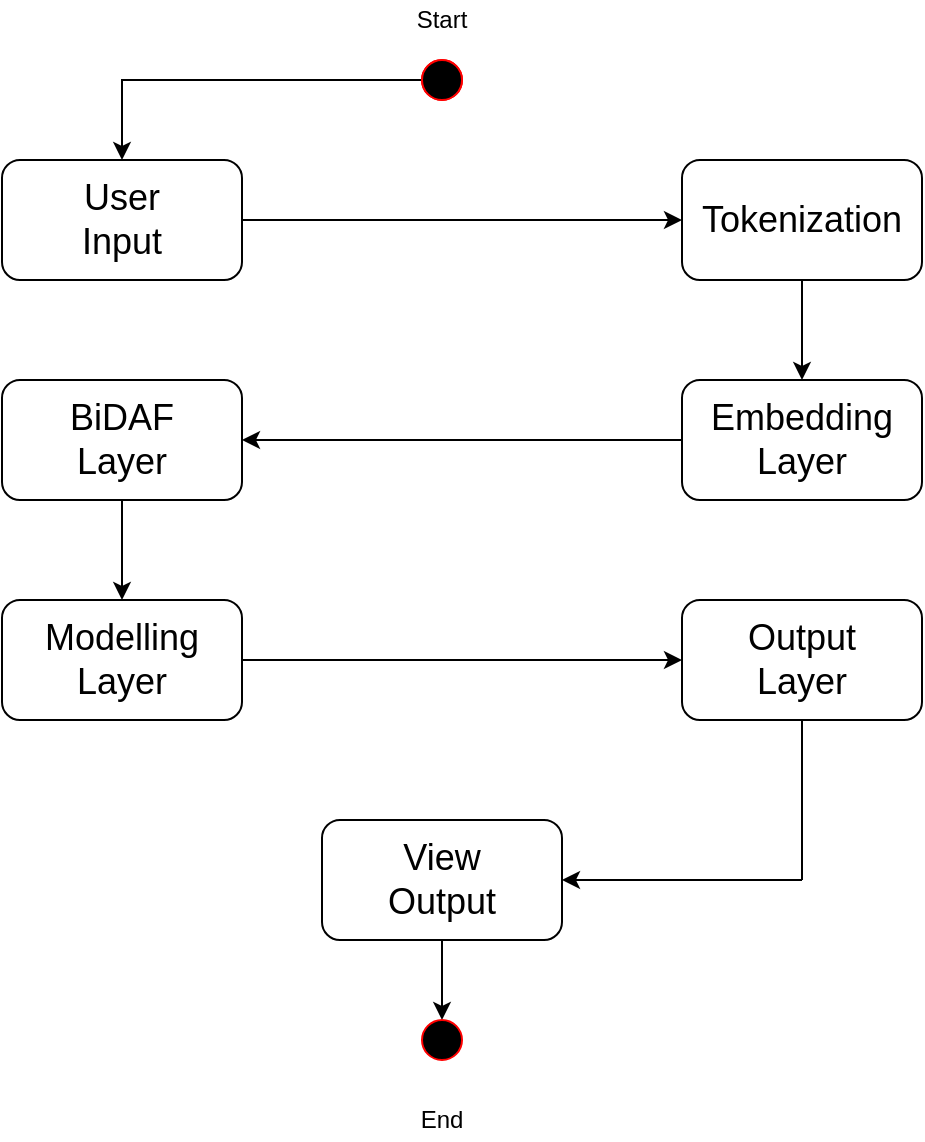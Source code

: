 <mxfile version="13.8.0" type="github">
  <diagram id="C5RBs43oDa-KdzZeNtuy" name="Page-1">
    <mxGraphModel dx="868" dy="479" grid="1" gridSize="10" guides="1" tooltips="1" connect="1" arrows="1" fold="1" page="1" pageScale="1" pageWidth="827" pageHeight="1169" math="0" shadow="0">
      <root>
        <mxCell id="WIyWlLk6GJQsqaUBKTNV-0" />
        <mxCell id="WIyWlLk6GJQsqaUBKTNV-1" parent="WIyWlLk6GJQsqaUBKTNV-0" />
        <mxCell id="WIyWlLk6GJQsqaUBKTNV-2" value="" style="rounded=0;html=1;jettySize=auto;orthogonalLoop=1;fontSize=11;endArrow=block;endFill=0;endSize=8;strokeWidth=1;shadow=0;labelBackgroundColor=none;edgeStyle=orthogonalEdgeStyle;" parent="WIyWlLk6GJQsqaUBKTNV-1" source="WIyWlLk6GJQsqaUBKTNV-3" edge="1">
          <mxGeometry relative="1" as="geometry">
            <mxPoint x="220" y="170" as="targetPoint" />
          </mxGeometry>
        </mxCell>
        <mxCell id="WIyWlLk6GJQsqaUBKTNV-4" value="Yes" style="rounded=0;html=1;jettySize=auto;orthogonalLoop=1;fontSize=11;endArrow=block;endFill=0;endSize=8;strokeWidth=1;shadow=0;labelBackgroundColor=none;edgeStyle=orthogonalEdgeStyle;" parent="WIyWlLk6GJQsqaUBKTNV-1" target="WIyWlLk6GJQsqaUBKTNV-10" edge="1">
          <mxGeometry y="20" relative="1" as="geometry">
            <mxPoint as="offset" />
            <mxPoint x="220" y="250" as="sourcePoint" />
          </mxGeometry>
        </mxCell>
        <mxCell id="WIyWlLk6GJQsqaUBKTNV-5" value="No" style="edgeStyle=orthogonalEdgeStyle;rounded=0;html=1;jettySize=auto;orthogonalLoop=1;fontSize=11;endArrow=block;endFill=0;endSize=8;strokeWidth=1;shadow=0;labelBackgroundColor=none;" parent="WIyWlLk6GJQsqaUBKTNV-1" target="WIyWlLk6GJQsqaUBKTNV-7" edge="1">
          <mxGeometry y="10" relative="1" as="geometry">
            <mxPoint as="offset" />
            <mxPoint x="270" y="210" as="sourcePoint" />
          </mxGeometry>
        </mxCell>
        <mxCell id="WIyWlLk6GJQsqaUBKTNV-8" value="No" style="rounded=0;html=1;jettySize=auto;orthogonalLoop=1;fontSize=11;endArrow=block;endFill=0;endSize=8;strokeWidth=1;shadow=0;labelBackgroundColor=none;edgeStyle=orthogonalEdgeStyle;" parent="WIyWlLk6GJQsqaUBKTNV-1" target="WIyWlLk6GJQsqaUBKTNV-11" edge="1">
          <mxGeometry x="0.333" y="20" relative="1" as="geometry">
            <mxPoint as="offset" />
            <mxPoint x="220" y="370" as="sourcePoint" />
          </mxGeometry>
        </mxCell>
        <mxCell id="WIyWlLk6GJQsqaUBKTNV-9" value="Yes" style="edgeStyle=orthogonalEdgeStyle;rounded=0;html=1;jettySize=auto;orthogonalLoop=1;fontSize=11;endArrow=block;endFill=0;endSize=8;strokeWidth=1;shadow=0;labelBackgroundColor=none;" parent="WIyWlLk6GJQsqaUBKTNV-1" source="WIyWlLk6GJQsqaUBKTNV-10" edge="1">
          <mxGeometry y="10" relative="1" as="geometry">
            <mxPoint as="offset" />
            <mxPoint x="320" y="330" as="targetPoint" />
          </mxGeometry>
        </mxCell>
        <mxCell id="VWoOJREZ6V2Mfv815Pgd-11" style="edgeStyle=orthogonalEdgeStyle;rounded=0;orthogonalLoop=1;jettySize=auto;html=1;entryX=0.5;entryY=0;entryDx=0;entryDy=0;fillColor=#3333FF;" edge="1" parent="WIyWlLk6GJQsqaUBKTNV-1" source="VWoOJREZ6V2Mfv815Pgd-0" target="VWoOJREZ6V2Mfv815Pgd-8">
          <mxGeometry relative="1" as="geometry" />
        </mxCell>
        <mxCell id="VWoOJREZ6V2Mfv815Pgd-0" value="" style="ellipse;whiteSpace=wrap;html=1;aspect=fixed;fillColor=#000000;strokeColor=#FF0000;" vertex="1" parent="WIyWlLk6GJQsqaUBKTNV-1">
          <mxGeometry x="390" y="120" width="20" height="20" as="geometry" />
        </mxCell>
        <mxCell id="VWoOJREZ6V2Mfv815Pgd-13" style="edgeStyle=orthogonalEdgeStyle;rounded=0;orthogonalLoop=1;jettySize=auto;html=1;entryX=0.5;entryY=0;entryDx=0;entryDy=0;fillColor=#3333FF;" edge="1" parent="WIyWlLk6GJQsqaUBKTNV-1" source="VWoOJREZ6V2Mfv815Pgd-2" target="VWoOJREZ6V2Mfv815Pgd-4">
          <mxGeometry relative="1" as="geometry" />
        </mxCell>
        <mxCell id="VWoOJREZ6V2Mfv815Pgd-2" value="&lt;font style=&quot;font-size: 18px&quot;&gt;Tokenization&lt;/font&gt;" style="rounded=1;whiteSpace=wrap;html=1;fillColor=#FFFFFF;" vertex="1" parent="WIyWlLk6GJQsqaUBKTNV-1">
          <mxGeometry x="520" y="170" width="120" height="60" as="geometry" />
        </mxCell>
        <mxCell id="VWoOJREZ6V2Mfv815Pgd-14" style="edgeStyle=orthogonalEdgeStyle;rounded=0;orthogonalLoop=1;jettySize=auto;html=1;entryX=1;entryY=0.5;entryDx=0;entryDy=0;fillColor=#3333FF;" edge="1" parent="WIyWlLk6GJQsqaUBKTNV-1" source="VWoOJREZ6V2Mfv815Pgd-4" target="VWoOJREZ6V2Mfv815Pgd-5">
          <mxGeometry relative="1" as="geometry" />
        </mxCell>
        <mxCell id="VWoOJREZ6V2Mfv815Pgd-4" value="&lt;div&gt;&lt;font style=&quot;font-size: 18px&quot;&gt;Embedding&lt;/font&gt;&lt;/div&gt;&lt;div&gt;&lt;font style=&quot;font-size: 18px&quot;&gt;Layer&lt;/font&gt;&lt;br&gt;&lt;/div&gt;" style="rounded=1;whiteSpace=wrap;html=1;strokeColor=#000000;fillColor=#FFFFFF;" vertex="1" parent="WIyWlLk6GJQsqaUBKTNV-1">
          <mxGeometry x="520" y="280" width="120" height="60" as="geometry" />
        </mxCell>
        <mxCell id="VWoOJREZ6V2Mfv815Pgd-15" style="edgeStyle=orthogonalEdgeStyle;rounded=0;orthogonalLoop=1;jettySize=auto;html=1;entryX=0.5;entryY=0;entryDx=0;entryDy=0;fillColor=#3333FF;" edge="1" parent="WIyWlLk6GJQsqaUBKTNV-1" source="VWoOJREZ6V2Mfv815Pgd-5" target="VWoOJREZ6V2Mfv815Pgd-6">
          <mxGeometry relative="1" as="geometry" />
        </mxCell>
        <mxCell id="VWoOJREZ6V2Mfv815Pgd-5" value="&lt;div&gt;&lt;font style=&quot;font-size: 18px&quot;&gt;BiDAF&lt;/font&gt;&lt;/div&gt;&lt;div&gt;&lt;font style=&quot;font-size: 18px&quot;&gt;Layer&lt;/font&gt;&lt;br&gt;&lt;/div&gt;" style="rounded=1;whiteSpace=wrap;html=1;strokeColor=#000000;fillColor=#FFFFFF;" vertex="1" parent="WIyWlLk6GJQsqaUBKTNV-1">
          <mxGeometry x="180" y="280" width="120" height="60" as="geometry" />
        </mxCell>
        <mxCell id="VWoOJREZ6V2Mfv815Pgd-16" style="edgeStyle=orthogonalEdgeStyle;rounded=0;orthogonalLoop=1;jettySize=auto;html=1;entryX=0;entryY=0.5;entryDx=0;entryDy=0;fillColor=#3333FF;" edge="1" parent="WIyWlLk6GJQsqaUBKTNV-1" source="VWoOJREZ6V2Mfv815Pgd-6" target="VWoOJREZ6V2Mfv815Pgd-7">
          <mxGeometry relative="1" as="geometry" />
        </mxCell>
        <mxCell id="VWoOJREZ6V2Mfv815Pgd-6" value="&lt;div&gt;&lt;font style=&quot;font-size: 18px&quot;&gt;Modelling&lt;/font&gt;&lt;/div&gt;&lt;div&gt;&lt;font style=&quot;font-size: 18px&quot;&gt;Layer&lt;/font&gt;&lt;br&gt;&lt;/div&gt;" style="rounded=1;whiteSpace=wrap;html=1;strokeColor=#000000;fillColor=#FFFFFF;" vertex="1" parent="WIyWlLk6GJQsqaUBKTNV-1">
          <mxGeometry x="180" y="390" width="120" height="60" as="geometry" />
        </mxCell>
        <mxCell id="VWoOJREZ6V2Mfv815Pgd-7" value="&lt;div&gt;&lt;font style=&quot;font-size: 18px&quot;&gt;Output&lt;/font&gt;&lt;/div&gt;&lt;div&gt;&lt;font style=&quot;font-size: 18px&quot;&gt;Layer&lt;/font&gt;&lt;br&gt;&lt;/div&gt;" style="rounded=1;whiteSpace=wrap;html=1;strokeColor=#000000;fillColor=#FFFFFF;" vertex="1" parent="WIyWlLk6GJQsqaUBKTNV-1">
          <mxGeometry x="520" y="390" width="120" height="60" as="geometry" />
        </mxCell>
        <mxCell id="VWoOJREZ6V2Mfv815Pgd-12" style="edgeStyle=orthogonalEdgeStyle;rounded=0;orthogonalLoop=1;jettySize=auto;html=1;entryX=0;entryY=0.5;entryDx=0;entryDy=0;fillColor=#3333FF;" edge="1" parent="WIyWlLk6GJQsqaUBKTNV-1" source="VWoOJREZ6V2Mfv815Pgd-8" target="VWoOJREZ6V2Mfv815Pgd-2">
          <mxGeometry relative="1" as="geometry" />
        </mxCell>
        <mxCell id="VWoOJREZ6V2Mfv815Pgd-8" value="&lt;div&gt;&lt;font style=&quot;font-size: 18px&quot;&gt;User&lt;/font&gt;&lt;/div&gt;&lt;div&gt;&lt;font style=&quot;font-size: 18px&quot;&gt;Input&lt;/font&gt;&lt;br&gt;&lt;/div&gt;" style="rounded=1;whiteSpace=wrap;html=1;strokeColor=#000000;fillColor=#FFFFFF;" vertex="1" parent="WIyWlLk6GJQsqaUBKTNV-1">
          <mxGeometry x="180" y="170" width="120" height="60" as="geometry" />
        </mxCell>
        <mxCell id="VWoOJREZ6V2Mfv815Pgd-29" style="edgeStyle=orthogonalEdgeStyle;rounded=0;orthogonalLoop=1;jettySize=auto;html=1;entryX=0.5;entryY=0;entryDx=0;entryDy=0;fillColor=#3333FF;" edge="1" parent="WIyWlLk6GJQsqaUBKTNV-1" source="VWoOJREZ6V2Mfv815Pgd-9" target="VWoOJREZ6V2Mfv815Pgd-28">
          <mxGeometry relative="1" as="geometry" />
        </mxCell>
        <mxCell id="VWoOJREZ6V2Mfv815Pgd-9" value="&lt;div&gt;&lt;font style=&quot;font-size: 18px&quot;&gt;View&lt;/font&gt;&lt;/div&gt;&lt;div&gt;&lt;font style=&quot;font-size: 18px&quot;&gt;Output&lt;/font&gt;&lt;br&gt;&lt;/div&gt;" style="rounded=1;whiteSpace=wrap;html=1;strokeColor=#000000;fillColor=#FFFFFF;" vertex="1" parent="WIyWlLk6GJQsqaUBKTNV-1">
          <mxGeometry x="340" y="500" width="120" height="60" as="geometry" />
        </mxCell>
        <mxCell id="VWoOJREZ6V2Mfv815Pgd-18" value="" style="endArrow=none;html=1;fillColor=#3333FF;entryX=0.5;entryY=1;entryDx=0;entryDy=0;" edge="1" parent="WIyWlLk6GJQsqaUBKTNV-1" target="VWoOJREZ6V2Mfv815Pgd-7">
          <mxGeometry width="50" height="50" relative="1" as="geometry">
            <mxPoint x="580" y="530" as="sourcePoint" />
            <mxPoint x="630" y="470" as="targetPoint" />
          </mxGeometry>
        </mxCell>
        <mxCell id="VWoOJREZ6V2Mfv815Pgd-20" value="" style="endArrow=classic;html=1;fillColor=#3333FF;entryX=1;entryY=0.5;entryDx=0;entryDy=0;" edge="1" parent="WIyWlLk6GJQsqaUBKTNV-1" target="VWoOJREZ6V2Mfv815Pgd-9">
          <mxGeometry width="50" height="50" relative="1" as="geometry">
            <mxPoint x="580" y="530" as="sourcePoint" />
            <mxPoint x="470" y="520" as="targetPoint" />
          </mxGeometry>
        </mxCell>
        <mxCell id="VWoOJREZ6V2Mfv815Pgd-21" value="" style="ellipse;whiteSpace=wrap;html=1;aspect=fixed;fillColor=#000000;strokeColor=#FF0000;" vertex="1" parent="WIyWlLk6GJQsqaUBKTNV-1">
          <mxGeometry x="390" y="120" width="20" height="20" as="geometry" />
        </mxCell>
        <mxCell id="VWoOJREZ6V2Mfv815Pgd-28" value="" style="ellipse;whiteSpace=wrap;html=1;aspect=fixed;fillColor=#000000;strokeColor=#FF0000;" vertex="1" parent="WIyWlLk6GJQsqaUBKTNV-1">
          <mxGeometry x="390" y="600" width="20" height="20" as="geometry" />
        </mxCell>
        <mxCell id="VWoOJREZ6V2Mfv815Pgd-30" value="Start" style="text;html=1;strokeColor=none;fillColor=none;align=center;verticalAlign=middle;whiteSpace=wrap;rounded=0;" vertex="1" parent="WIyWlLk6GJQsqaUBKTNV-1">
          <mxGeometry x="380" y="90" width="40" height="20" as="geometry" />
        </mxCell>
        <mxCell id="VWoOJREZ6V2Mfv815Pgd-31" value="&lt;div&gt;End&lt;/div&gt;" style="text;html=1;strokeColor=none;fillColor=none;align=center;verticalAlign=middle;whiteSpace=wrap;rounded=0;" vertex="1" parent="WIyWlLk6GJQsqaUBKTNV-1">
          <mxGeometry x="380" y="640" width="40" height="20" as="geometry" />
        </mxCell>
      </root>
    </mxGraphModel>
  </diagram>
</mxfile>
